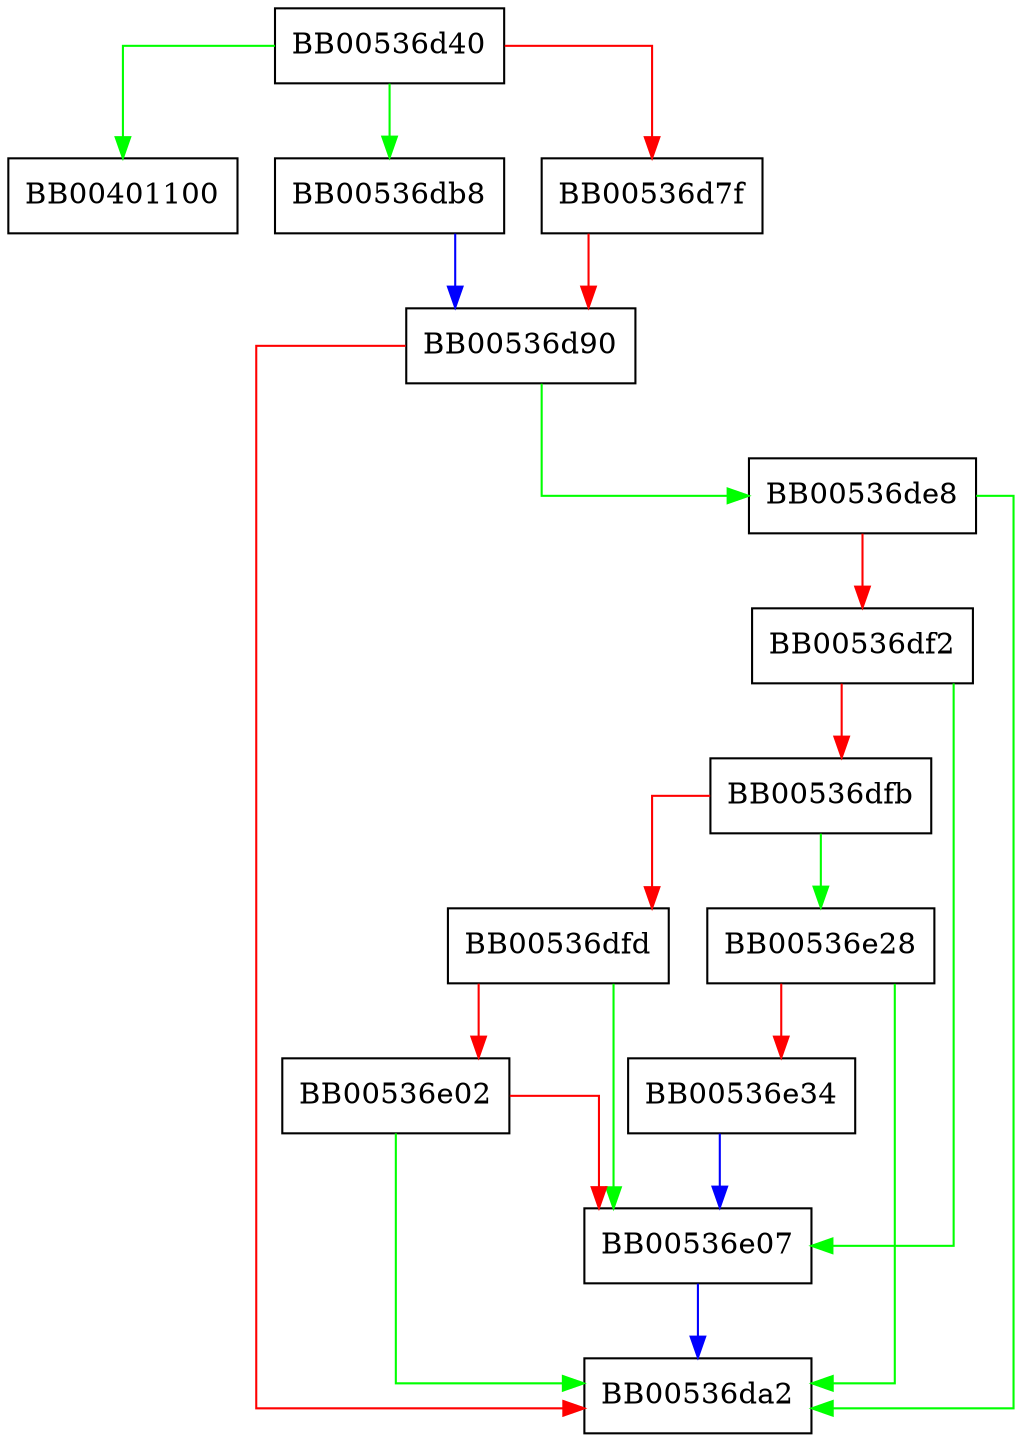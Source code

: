 digraph dgram_puts {
  node [shape="box"];
  graph [splines=ortho];
  BB00536d40 -> BB00401100 [color="green"];
  BB00536d40 -> BB00536db8 [color="green"];
  BB00536d40 -> BB00536d7f [color="red"];
  BB00536d7f -> BB00536d90 [color="red"];
  BB00536d90 -> BB00536de8 [color="green"];
  BB00536d90 -> BB00536da2 [color="red"];
  BB00536db8 -> BB00536d90 [color="blue"];
  BB00536de8 -> BB00536da2 [color="green"];
  BB00536de8 -> BB00536df2 [color="red"];
  BB00536df2 -> BB00536e07 [color="green"];
  BB00536df2 -> BB00536dfb [color="red"];
  BB00536dfb -> BB00536e28 [color="green"];
  BB00536dfb -> BB00536dfd [color="red"];
  BB00536dfd -> BB00536e07 [color="green"];
  BB00536dfd -> BB00536e02 [color="red"];
  BB00536e02 -> BB00536da2 [color="green"];
  BB00536e02 -> BB00536e07 [color="red"];
  BB00536e07 -> BB00536da2 [color="blue"];
  BB00536e28 -> BB00536da2 [color="green"];
  BB00536e28 -> BB00536e34 [color="red"];
  BB00536e34 -> BB00536e07 [color="blue"];
}